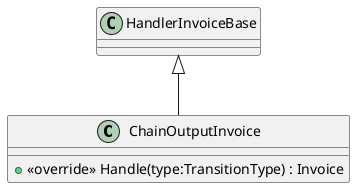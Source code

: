 @startuml
class ChainOutputInvoice {
    + <<override>> Handle(type:TransitionType) : Invoice
}
HandlerInvoiceBase <|-- ChainOutputInvoice
@enduml
